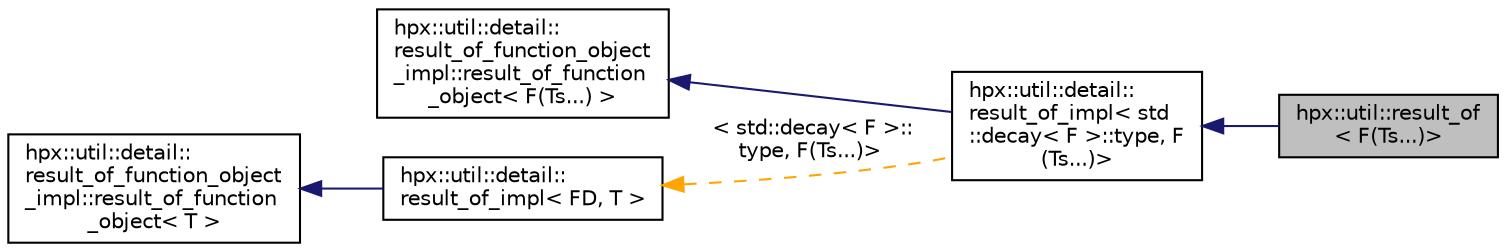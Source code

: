 digraph "hpx::util::result_of&lt; F(Ts...)&gt;"
{
  edge [fontname="Helvetica",fontsize="10",labelfontname="Helvetica",labelfontsize="10"];
  node [fontname="Helvetica",fontsize="10",shape=record];
  rankdir="LR";
  Node0 [label="hpx::util::result_of\l\< F(Ts...)\>",height=0.2,width=0.4,color="black", fillcolor="grey75", style="filled", fontcolor="black"];
  Node1 -> Node0 [dir="back",color="midnightblue",fontsize="10",style="solid",fontname="Helvetica"];
  Node1 [label="hpx::util::detail::\lresult_of_impl\< std\l::decay\< F \>::type, F\l(Ts...)\>",height=0.2,width=0.4,color="black", fillcolor="white", style="filled",URL="$dc/dbd/structhpx_1_1util_1_1detail_1_1result__of__impl.html"];
  Node2 -> Node1 [dir="back",color="midnightblue",fontsize="10",style="solid",fontname="Helvetica"];
  Node2 [label="hpx::util::detail::\lresult_of_function_object\l_impl::result_of_function\l_object\< F(Ts...) \>",height=0.2,width=0.4,color="black", fillcolor="white", style="filled",URL="$dc/db3/structhpx_1_1util_1_1detail_1_1result__of__function__object__impl_1_1result__of__function__object.html"];
  Node3 -> Node1 [dir="back",color="orange",fontsize="10",style="dashed",label=" \< std::decay\< F \>::\ltype, F(Ts...)\>" ,fontname="Helvetica"];
  Node3 [label="hpx::util::detail::\lresult_of_impl\< FD, T \>",height=0.2,width=0.4,color="black", fillcolor="white", style="filled",URL="$dc/dbd/structhpx_1_1util_1_1detail_1_1result__of__impl.html"];
  Node4 -> Node3 [dir="back",color="midnightblue",fontsize="10",style="solid",fontname="Helvetica"];
  Node4 [label="hpx::util::detail::\lresult_of_function_object\l_impl::result_of_function\l_object\< T \>",height=0.2,width=0.4,color="black", fillcolor="white", style="filled",URL="$dc/db3/structhpx_1_1util_1_1detail_1_1result__of__function__object__impl_1_1result__of__function__object.html"];
}
